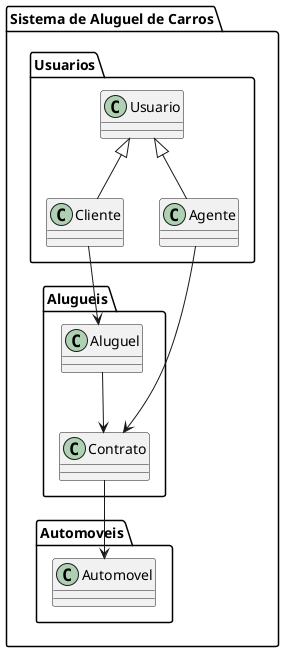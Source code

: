 @startuml Sistema de Aluguel de Carros

package "Sistema de Aluguel de Carros" {
    
    package Usuarios {
        class Usuario
        class Cliente
        class Agente
    }

    package Alugueis {
        class Aluguel
        class Contrato
    }

    package Automoveis {
        class Automovel
    }

    Usuario <|-- Cliente
    Usuario <|-- Agente

    Cliente --> Aluguel
    Agente --> Contrato
    Contrato --> Automovel
    Aluguel --> Contrato
}

@enduml
